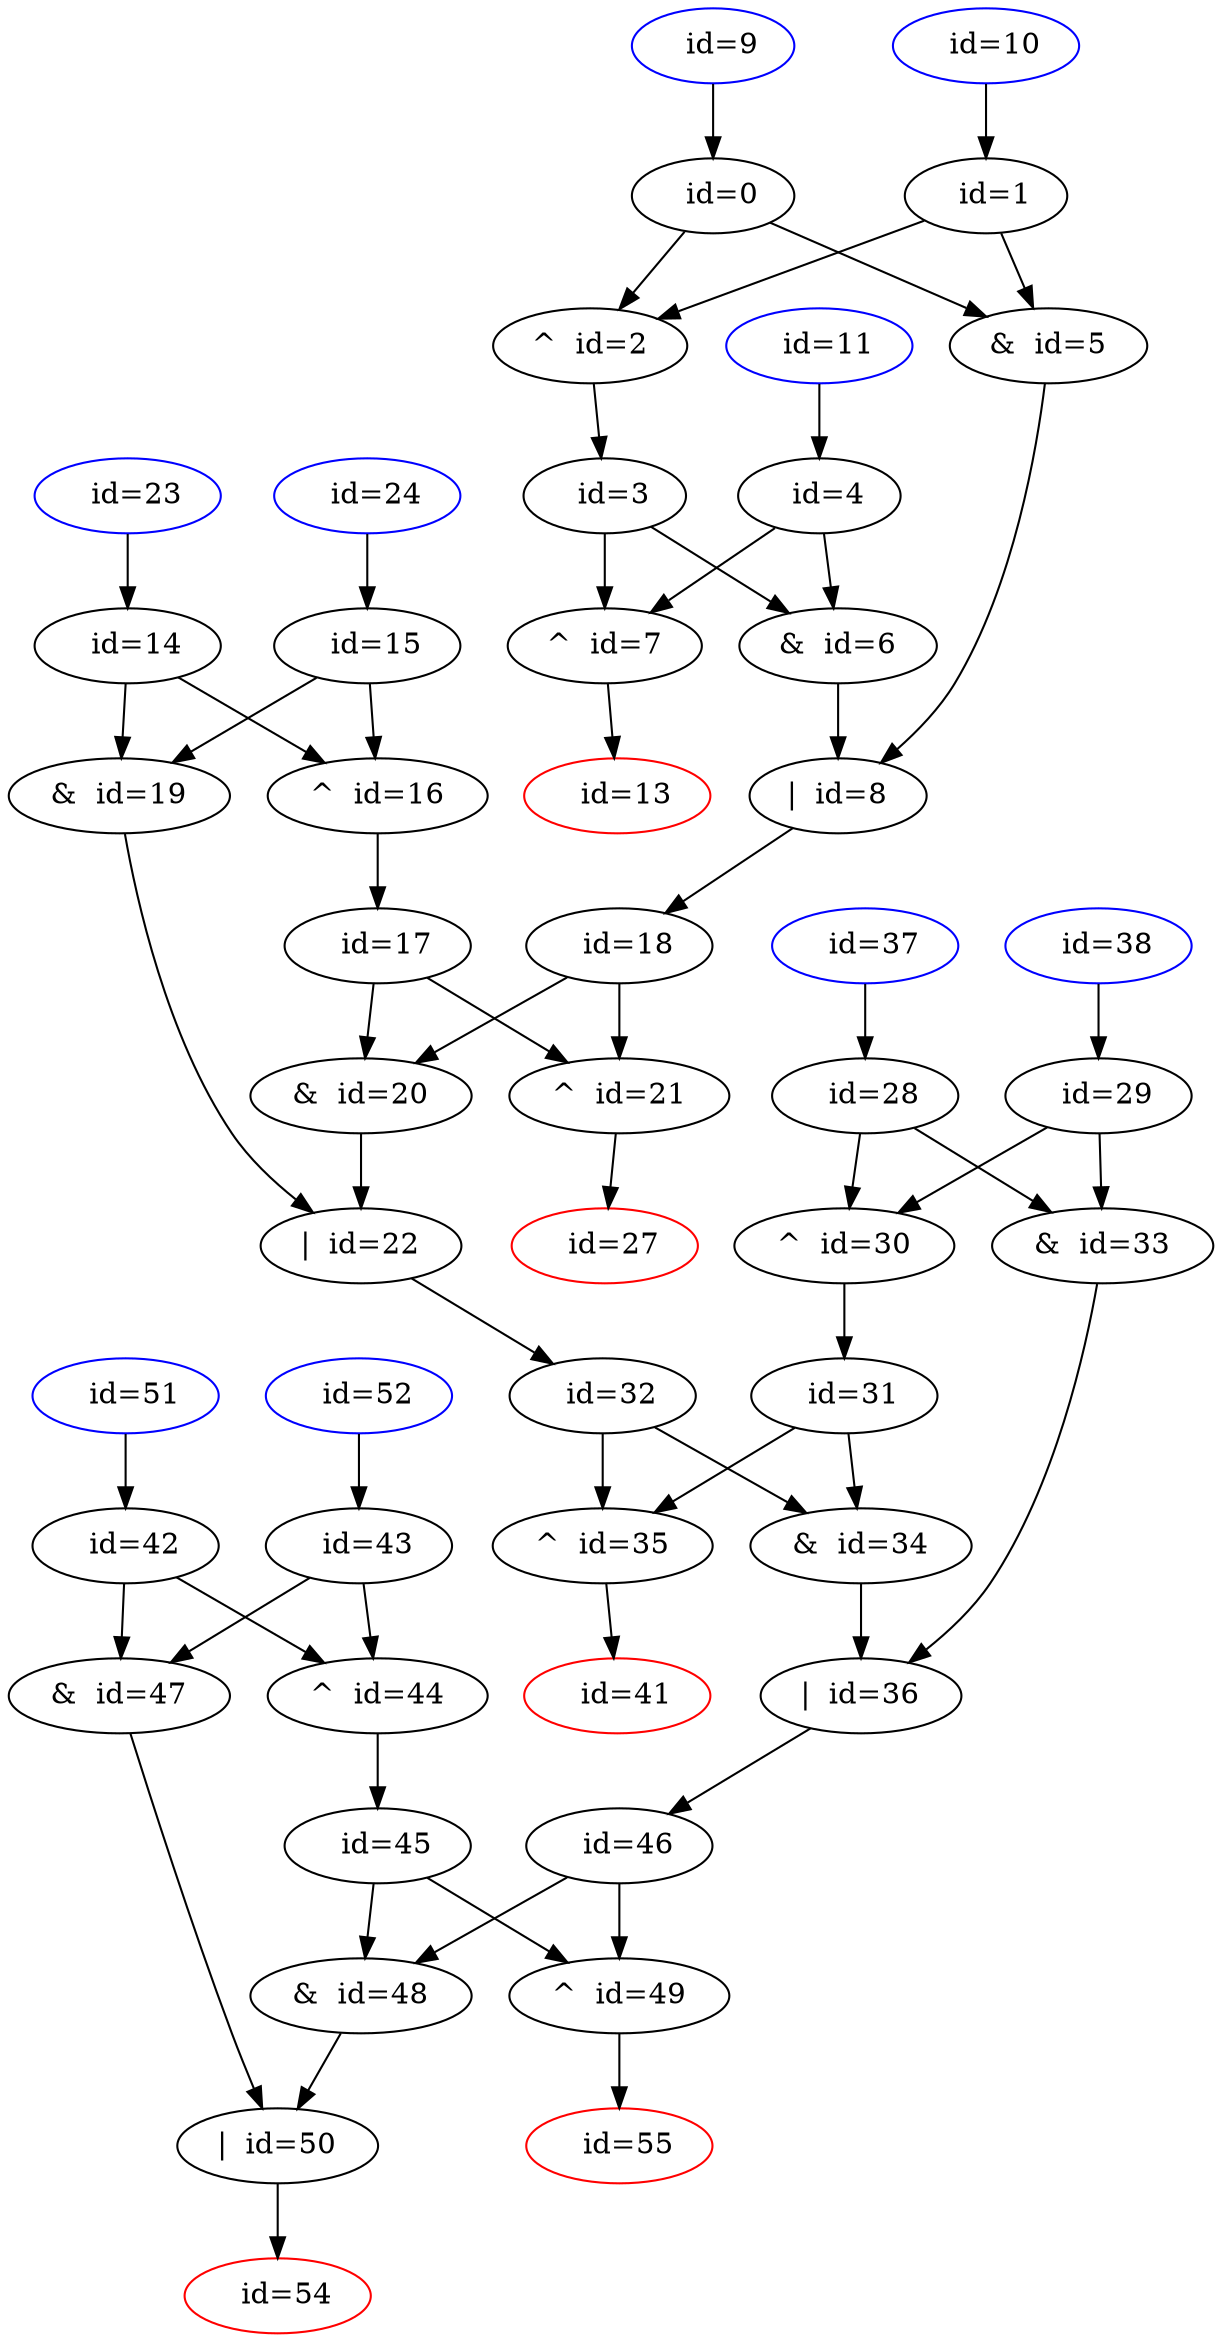 digraph G {
    v9 [color=blue];
    v9 [label="  id=9"];
    v9 -> v0;
    v10 [color=blue];
    v10 [label="  id=10"];
    v10 -> v1;
    v11 [color=blue];
    v11 [label="  id=11"];
    v11 -> v4;
    v0 [label="  id=0"];
    v0 -> v2;
    v0 -> v5;
    v1 [label="  id=1"];
    v1 -> v2;
    v1 -> v5;
    v2 [label="^  id=2"];
    v2 -> v3;
    v3 [label="  id=3"];
    v3 -> v6;
    v3 -> v7;
    v4 [label="  id=4"];
    v4 -> v6;
    v4 -> v7;
    v5 [label="&  id=5"];
    v5 -> v8;
    v6 [label="&  id=6"];
    v6 -> v8;
    v7 [label="^  id=7"];
    v7 -> v13;
    v8 [label="|  id=8"];
    v8 -> v18;
    v13 [color=red];
    v13 [label="  id=13"];
    v23 [color=blue];
    v23 [label="  id=23"];
    v23 -> v14;
    v24 [color=blue];
    v24 [label="  id=24"];
    v24 -> v15;
    v14 [label="  id=14"];
    v14 -> v16;
    v14 -> v19;
    v15 [label="  id=15"];
    v15 -> v16;
    v15 -> v19;
    v16 [label="^  id=16"];
    v16 -> v17;
    v17 [label="  id=17"];
    v17 -> v20;
    v17 -> v21;
    v18 [label="  id=18"];
    v18 -> v20;
    v18 -> v21;
    v19 [label="&  id=19"];
    v19 -> v22;
    v20 [label="&  id=20"];
    v20 -> v22;
    v21 [label="^  id=21"];
    v21 -> v27;
    v22 [label="|  id=22"];
    v22 -> v32;
    v27 [color=red];
    v27 [label="  id=27"];
    v37 [color=blue];
    v37 [label="  id=37"];
    v37 -> v28;
    v38 [color=blue];
    v38 [label="  id=38"];
    v38 -> v29;
    v28 [label="  id=28"];
    v28 -> v30;
    v28 -> v33;
    v29 [label="  id=29"];
    v29 -> v30;
    v29 -> v33;
    v30 [label="^  id=30"];
    v30 -> v31;
    v31 [label="  id=31"];
    v31 -> v34;
    v31 -> v35;
    v32 [label="  id=32"];
    v32 -> v34;
    v32 -> v35;
    v33 [label="&  id=33"];
    v33 -> v36;
    v34 [label="&  id=34"];
    v34 -> v36;
    v35 [label="^  id=35"];
    v35 -> v41;
    v36 [label="|  id=36"];
    v36 -> v46;
    v41 [color=red];
    v41 [label="  id=41"];
    v51 [color=blue];
    v51 [label="  id=51"];
    v51 -> v42;
    v52 [color=blue];
    v52 [label="  id=52"];
    v52 -> v43;
    v42 [label="  id=42"];
    v42 -> v44;
    v42 -> v47;
    v43 [label="  id=43"];
    v43 -> v44;
    v43 -> v47;
    v44 [label="^  id=44"];
    v44 -> v45;
    v45 [label="  id=45"];
    v45 -> v48;
    v45 -> v49;
    v46 [label="  id=46"];
    v46 -> v48;
    v46 -> v49;
    v47 [label="&  id=47"];
    v47 -> v50;
    v48 [label="&  id=48"];
    v48 -> v50;
    v49 [label="^  id=49"];
    v49 -> v55;
    v50 [label="|  id=50"];
    v50 -> v54;
    v54 [color=red];
    v54 [label="  id=54"];
    v55 [color=red];
    v55 [label="  id=55"];
}